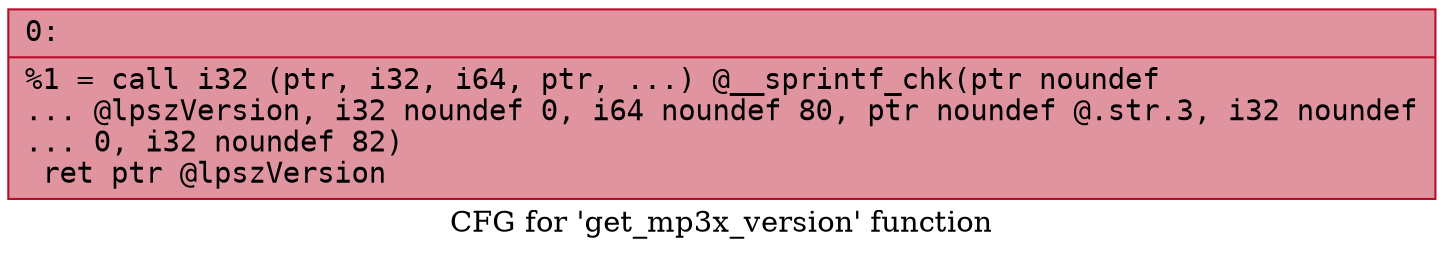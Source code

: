digraph "CFG for 'get_mp3x_version' function" {
	label="CFG for 'get_mp3x_version' function";

	Node0x60000282a030 [shape=record,color="#b70d28ff", style=filled, fillcolor="#b70d2870" fontname="Courier",label="{0:\l|  %1 = call i32 (ptr, i32, i64, ptr, ...) @__sprintf_chk(ptr noundef\l... @lpszVersion, i32 noundef 0, i64 noundef 80, ptr noundef @.str.3, i32 noundef\l... 0, i32 noundef 82)\l  ret ptr @lpszVersion\l}"];
}

